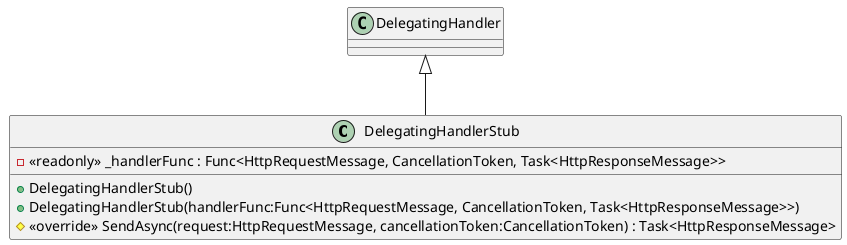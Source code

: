 @startuml
class DelegatingHandlerStub {
    - <<readonly>> _handlerFunc : Func<HttpRequestMessage, CancellationToken, Task<HttpResponseMessage>>
    + DelegatingHandlerStub()
    + DelegatingHandlerStub(handlerFunc:Func<HttpRequestMessage, CancellationToken, Task<HttpResponseMessage>>)
    # <<override>> SendAsync(request:HttpRequestMessage, cancellationToken:CancellationToken) : Task<HttpResponseMessage>
}
DelegatingHandler <|-- DelegatingHandlerStub
@enduml
